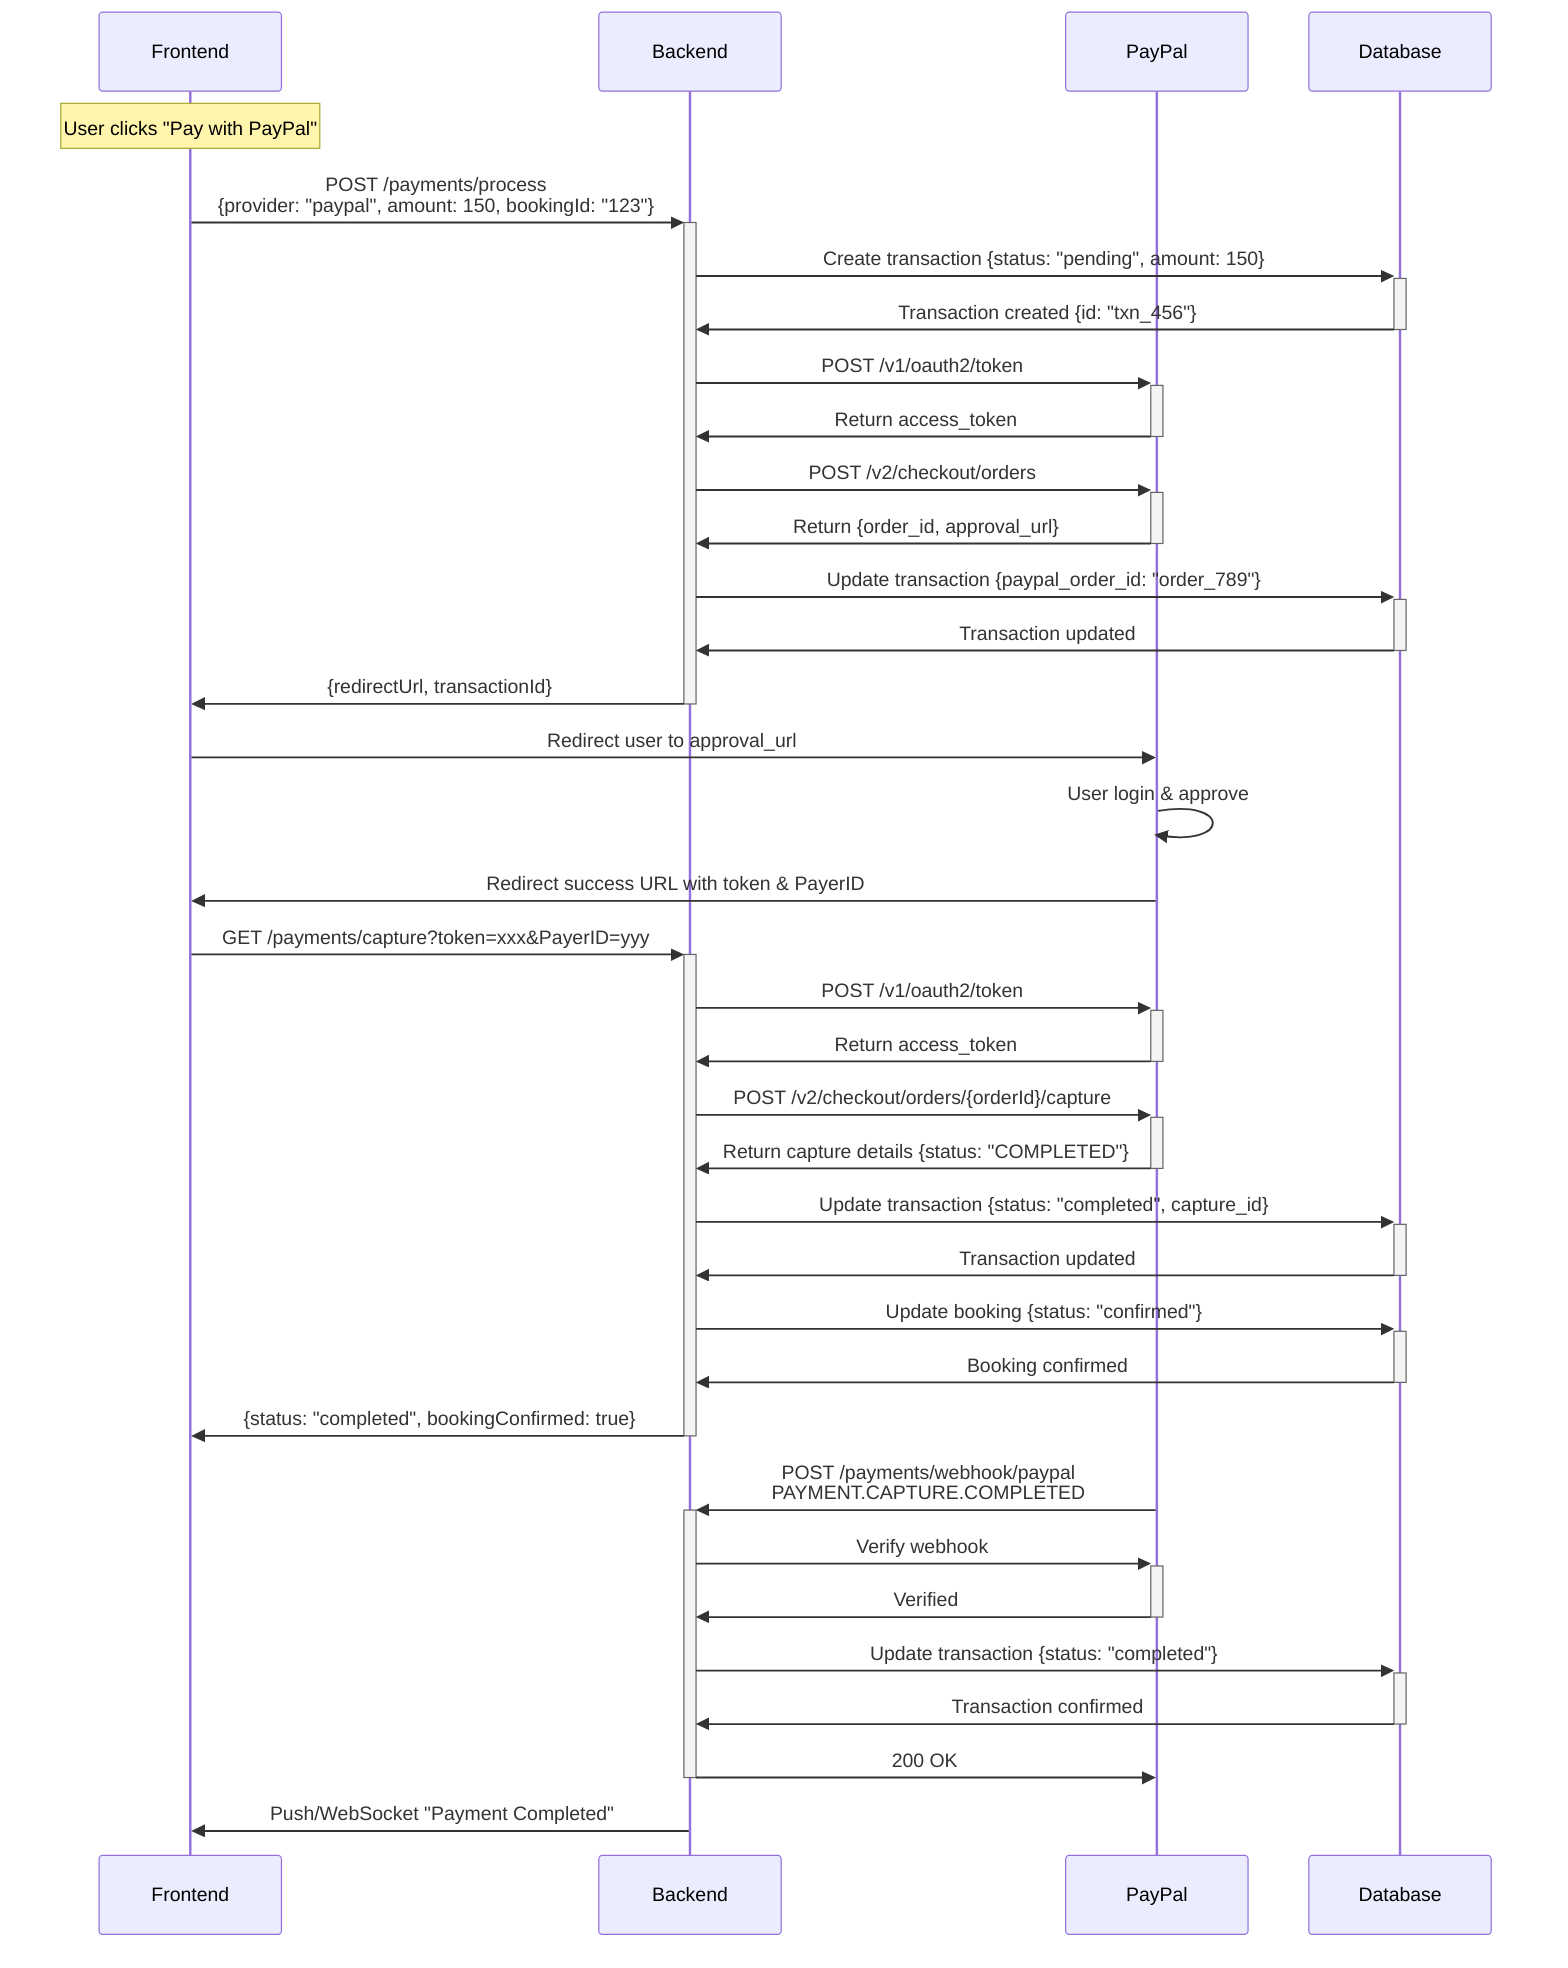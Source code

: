 sequenceDiagram
    participant FE as Frontend
    participant BE as Backend
    participant PP as PayPal
    participant DB as Database
    
    Note over FE: User clicks "Pay with PayPal"
    
    %% Phase 1: Payment Request
    FE->>+BE: POST /payments/process<br/>{provider: "paypal", amount: 150, bookingId: "123"}
    BE->>+DB: Create transaction {status: "pending", amount: 150}
    DB->>-BE: Transaction created {id: "txn_456"}
    
    BE->>+PP: POST /v1/oauth2/token
    PP->>-BE: Return access_token
    
    BE->>+PP: POST /v2/checkout/orders
    PP->>-BE: Return {order_id, approval_url}
    
    BE->>+DB: Update transaction {paypal_order_id: "order_789"}
    DB->>-BE: Transaction updated
    
    BE->>-FE: {redirectUrl, transactionId}
    
    %% Phase 2: User Approval
    FE->>PP: Redirect user to approval_url
    PP->>PP: User login & approve
    PP->>FE: Redirect success URL with token & PayerID
    
    %% Phase 2.5: Capture
    FE->>+BE: GET /payments/capture?token=xxx&PayerID=yyy
    BE->>+PP: POST /v1/oauth2/token
    PP->>-BE: Return access_token
    BE->>+PP: POST /v2/checkout/orders/{orderId}/capture
    PP->>-BE: Return capture details {status: "COMPLETED"}
    
    BE->>+DB: Update transaction {status: "completed", capture_id}
    DB->>-BE: Transaction updated
    BE->>+DB: Update booking {status: "confirmed"}
    DB->>-BE: Booking confirmed
    BE->>-FE: {status: "completed", bookingConfirmed: true}
    
    %% Phase 3: Webhook
    PP->>+BE: POST /payments/webhook/paypal<br/>PAYMENT.CAPTURE.COMPLETED
    BE->>+PP: Verify webhook
    PP->>-BE: Verified
    BE->>+DB: Update transaction {status: "completed"}
    DB->>-BE: Transaction confirmed
    BE->>-PP: 200 OK
    
    %% Optional Notify
    BE->>FE: Push/WebSocket "Payment Completed"